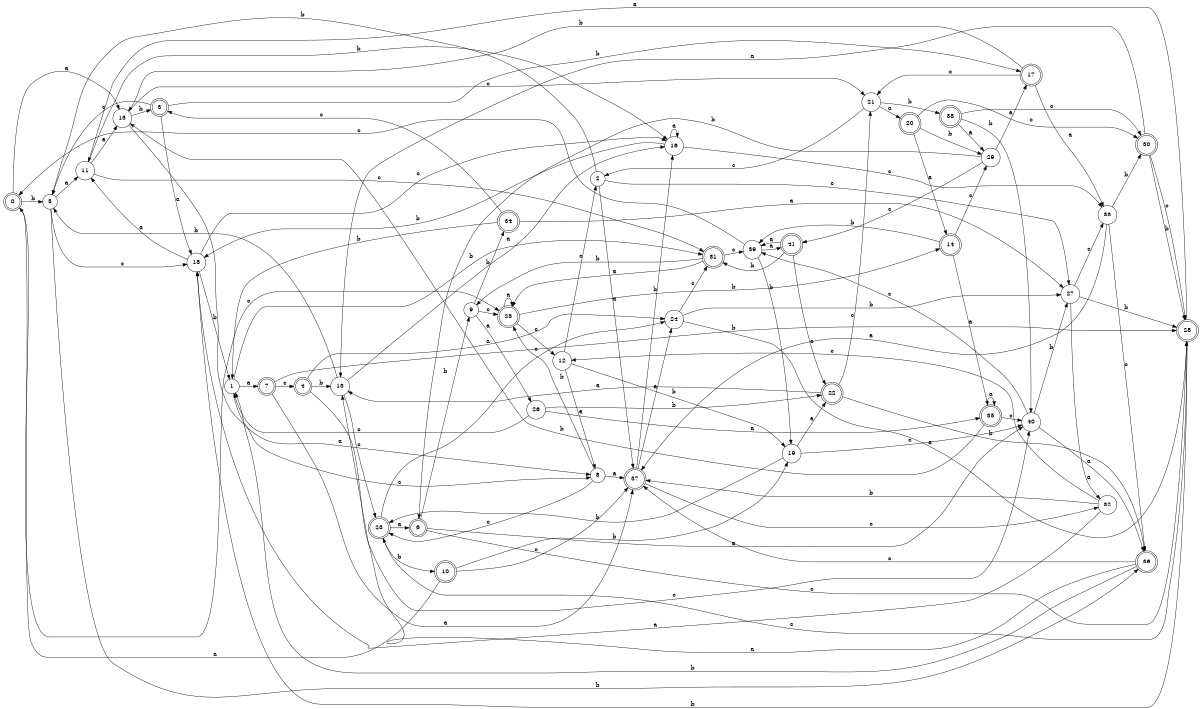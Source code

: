 digraph n34_10 {
__start0 [label="" shape="none"];

rankdir=LR;
size="8,5";

s0 [style="rounded,filled", color="black", fillcolor="white" shape="doublecircle", label="0"];
s1 [style="filled", color="black", fillcolor="white" shape="circle", label="1"];
s2 [style="filled", color="black", fillcolor="white" shape="circle", label="2"];
s3 [style="rounded,filled", color="black", fillcolor="white" shape="doublecircle", label="3"];
s4 [style="rounded,filled", color="black", fillcolor="white" shape="doublecircle", label="4"];
s5 [style="filled", color="black", fillcolor="white" shape="circle", label="5"];
s6 [style="rounded,filled", color="black", fillcolor="white" shape="doublecircle", label="6"];
s7 [style="rounded,filled", color="black", fillcolor="white" shape="doublecircle", label="7"];
s8 [style="filled", color="black", fillcolor="white" shape="circle", label="8"];
s9 [style="filled", color="black", fillcolor="white" shape="circle", label="9"];
s10 [style="rounded,filled", color="black", fillcolor="white" shape="doublecircle", label="10"];
s11 [style="filled", color="black", fillcolor="white" shape="circle", label="11"];
s12 [style="filled", color="black", fillcolor="white" shape="circle", label="12"];
s13 [style="filled", color="black", fillcolor="white" shape="circle", label="13"];
s14 [style="rounded,filled", color="black", fillcolor="white" shape="doublecircle", label="14"];
s15 [style="filled", color="black", fillcolor="white" shape="circle", label="15"];
s16 [style="filled", color="black", fillcolor="white" shape="circle", label="16"];
s17 [style="rounded,filled", color="black", fillcolor="white" shape="doublecircle", label="17"];
s18 [style="filled", color="black", fillcolor="white" shape="circle", label="18"];
s19 [style="filled", color="black", fillcolor="white" shape="circle", label="19"];
s20 [style="rounded,filled", color="black", fillcolor="white" shape="doublecircle", label="20"];
s21 [style="filled", color="black", fillcolor="white" shape="circle", label="21"];
s22 [style="rounded,filled", color="black", fillcolor="white" shape="doublecircle", label="22"];
s23 [style="rounded,filled", color="black", fillcolor="white" shape="doublecircle", label="23"];
s24 [style="filled", color="black", fillcolor="white" shape="circle", label="24"];
s25 [style="rounded,filled", color="black", fillcolor="white" shape="doublecircle", label="25"];
s26 [style="filled", color="black", fillcolor="white" shape="circle", label="26"];
s27 [style="filled", color="black", fillcolor="white" shape="circle", label="27"];
s28 [style="rounded,filled", color="black", fillcolor="white" shape="doublecircle", label="28"];
s29 [style="filled", color="black", fillcolor="white" shape="circle", label="29"];
s30 [style="rounded,filled", color="black", fillcolor="white" shape="doublecircle", label="30"];
s31 [style="rounded,filled", color="black", fillcolor="white" shape="doublecircle", label="31"];
s32 [style="filled", color="black", fillcolor="white" shape="circle", label="32"];
s33 [style="filled", color="black", fillcolor="white" shape="circle", label="33"];
s34 [style="rounded,filled", color="black", fillcolor="white" shape="doublecircle", label="34"];
s35 [style="rounded,filled", color="black", fillcolor="white" shape="doublecircle", label="35"];
s36 [style="rounded,filled", color="black", fillcolor="white" shape="doublecircle", label="36"];
s37 [style="rounded,filled", color="black", fillcolor="white" shape="doublecircle", label="37"];
s38 [style="rounded,filled", color="black", fillcolor="white" shape="doublecircle", label="38"];
s39 [style="filled", color="black", fillcolor="white" shape="circle", label="39"];
s40 [style="filled", color="black", fillcolor="white" shape="circle", label="40"];
s41 [style="rounded,filled", color="black", fillcolor="white" shape="doublecircle", label="41"];
s0 -> s15 [label="a"];
s0 -> s5 [label="b"];
s0 -> s25 [label="c"];
s1 -> s7 [label="a"];
s1 -> s31 [label="b"];
s1 -> s8 [label="c"];
s2 -> s37 [label="a"];
s2 -> s5 [label="b"];
s2 -> s27 [label="c"];
s3 -> s18 [label="a"];
s3 -> s17 [label="b"];
s3 -> s5 [label="c"];
s4 -> s24 [label="a"];
s4 -> s13 [label="b"];
s4 -> s40 [label="c"];
s5 -> s11 [label="a"];
s5 -> s36 [label="b"];
s5 -> s18 [label="c"];
s6 -> s40 [label="a"];
s6 -> s9 [label="b"];
s6 -> s28 [label="c"];
s7 -> s37 [label="a"];
s7 -> s28 [label="b"];
s7 -> s4 [label="c"];
s8 -> s37 [label="a"];
s8 -> s25 [label="b"];
s8 -> s23 [label="c"];
s9 -> s26 [label="a"];
s9 -> s34 [label="b"];
s9 -> s25 [label="c"];
s10 -> s0 [label="a"];
s10 -> s19 [label="b"];
s10 -> s37 [label="c"];
s11 -> s15 [label="a"];
s11 -> s16 [label="b"];
s11 -> s31 [label="c"];
s12 -> s8 [label="a"];
s12 -> s19 [label="b"];
s12 -> s2 [label="c"];
s13 -> s16 [label="a"];
s13 -> s5 [label="b"];
s13 -> s23 [label="c"];
s14 -> s35 [label="a"];
s14 -> s39 [label="b"];
s14 -> s29 [label="c"];
s15 -> s8 [label="a"];
s15 -> s3 [label="b"];
s15 -> s21 [label="c"];
s16 -> s16 [label="a"];
s16 -> s18 [label="b"];
s16 -> s33 [label="c"];
s17 -> s33 [label="a"];
s17 -> s15 [label="b"];
s17 -> s21 [label="c"];
s18 -> s11 [label="a"];
s18 -> s1 [label="b"];
s18 -> s16 [label="c"];
s19 -> s22 [label="a"];
s19 -> s23 [label="b"];
s19 -> s40 [label="c"];
s20 -> s14 [label="a"];
s20 -> s29 [label="b"];
s20 -> s30 [label="c"];
s21 -> s20 [label="a"];
s21 -> s38 [label="b"];
s21 -> s2 [label="c"];
s22 -> s13 [label="a"];
s22 -> s36 [label="b"];
s22 -> s21 [label="c"];
s23 -> s6 [label="a"];
s23 -> s10 [label="b"];
s23 -> s24 [label="c"];
s24 -> s28 [label="a"];
s24 -> s27 [label="b"];
s24 -> s31 [label="c"];
s25 -> s25 [label="a"];
s25 -> s14 [label="b"];
s25 -> s12 [label="c"];
s26 -> s35 [label="a"];
s26 -> s22 [label="b"];
s26 -> s1 [label="c"];
s27 -> s32 [label="a"];
s27 -> s28 [label="b"];
s27 -> s33 [label="c"];
s28 -> s11 [label="a"];
s28 -> s18 [label="b"];
s28 -> s23 [label="c"];
s29 -> s17 [label="a"];
s29 -> s6 [label="b"];
s29 -> s41 [label="c"];
s30 -> s13 [label="a"];
s30 -> s28 [label="b"];
s30 -> s28 [label="c"];
s31 -> s25 [label="a"];
s31 -> s9 [label="b"];
s31 -> s39 [label="c"];
s32 -> s18 [label="a"];
s32 -> s37 [label="b"];
s32 -> s12 [label="c"];
s33 -> s37 [label="a"];
s33 -> s30 [label="b"];
s33 -> s36 [label="c"];
s34 -> s27 [label="a"];
s34 -> s1 [label="b"];
s34 -> s3 [label="c"];
s35 -> s35 [label="a"];
s35 -> s15 [label="b"];
s35 -> s40 [label="c"];
s36 -> s13 [label="a"];
s36 -> s1 [label="b"];
s36 -> s37 [label="c"];
s37 -> s24 [label="a"];
s37 -> s16 [label="b"];
s37 -> s32 [label="c"];
s38 -> s29 [label="a"];
s38 -> s40 [label="b"];
s38 -> s30 [label="c"];
s39 -> s41 [label="a"];
s39 -> s19 [label="b"];
s39 -> s0 [label="c"];
s40 -> s36 [label="a"];
s40 -> s27 [label="b"];
s40 -> s39 [label="c"];
s41 -> s39 [label="a"];
s41 -> s31 [label="b"];
s41 -> s22 [label="c"];

}